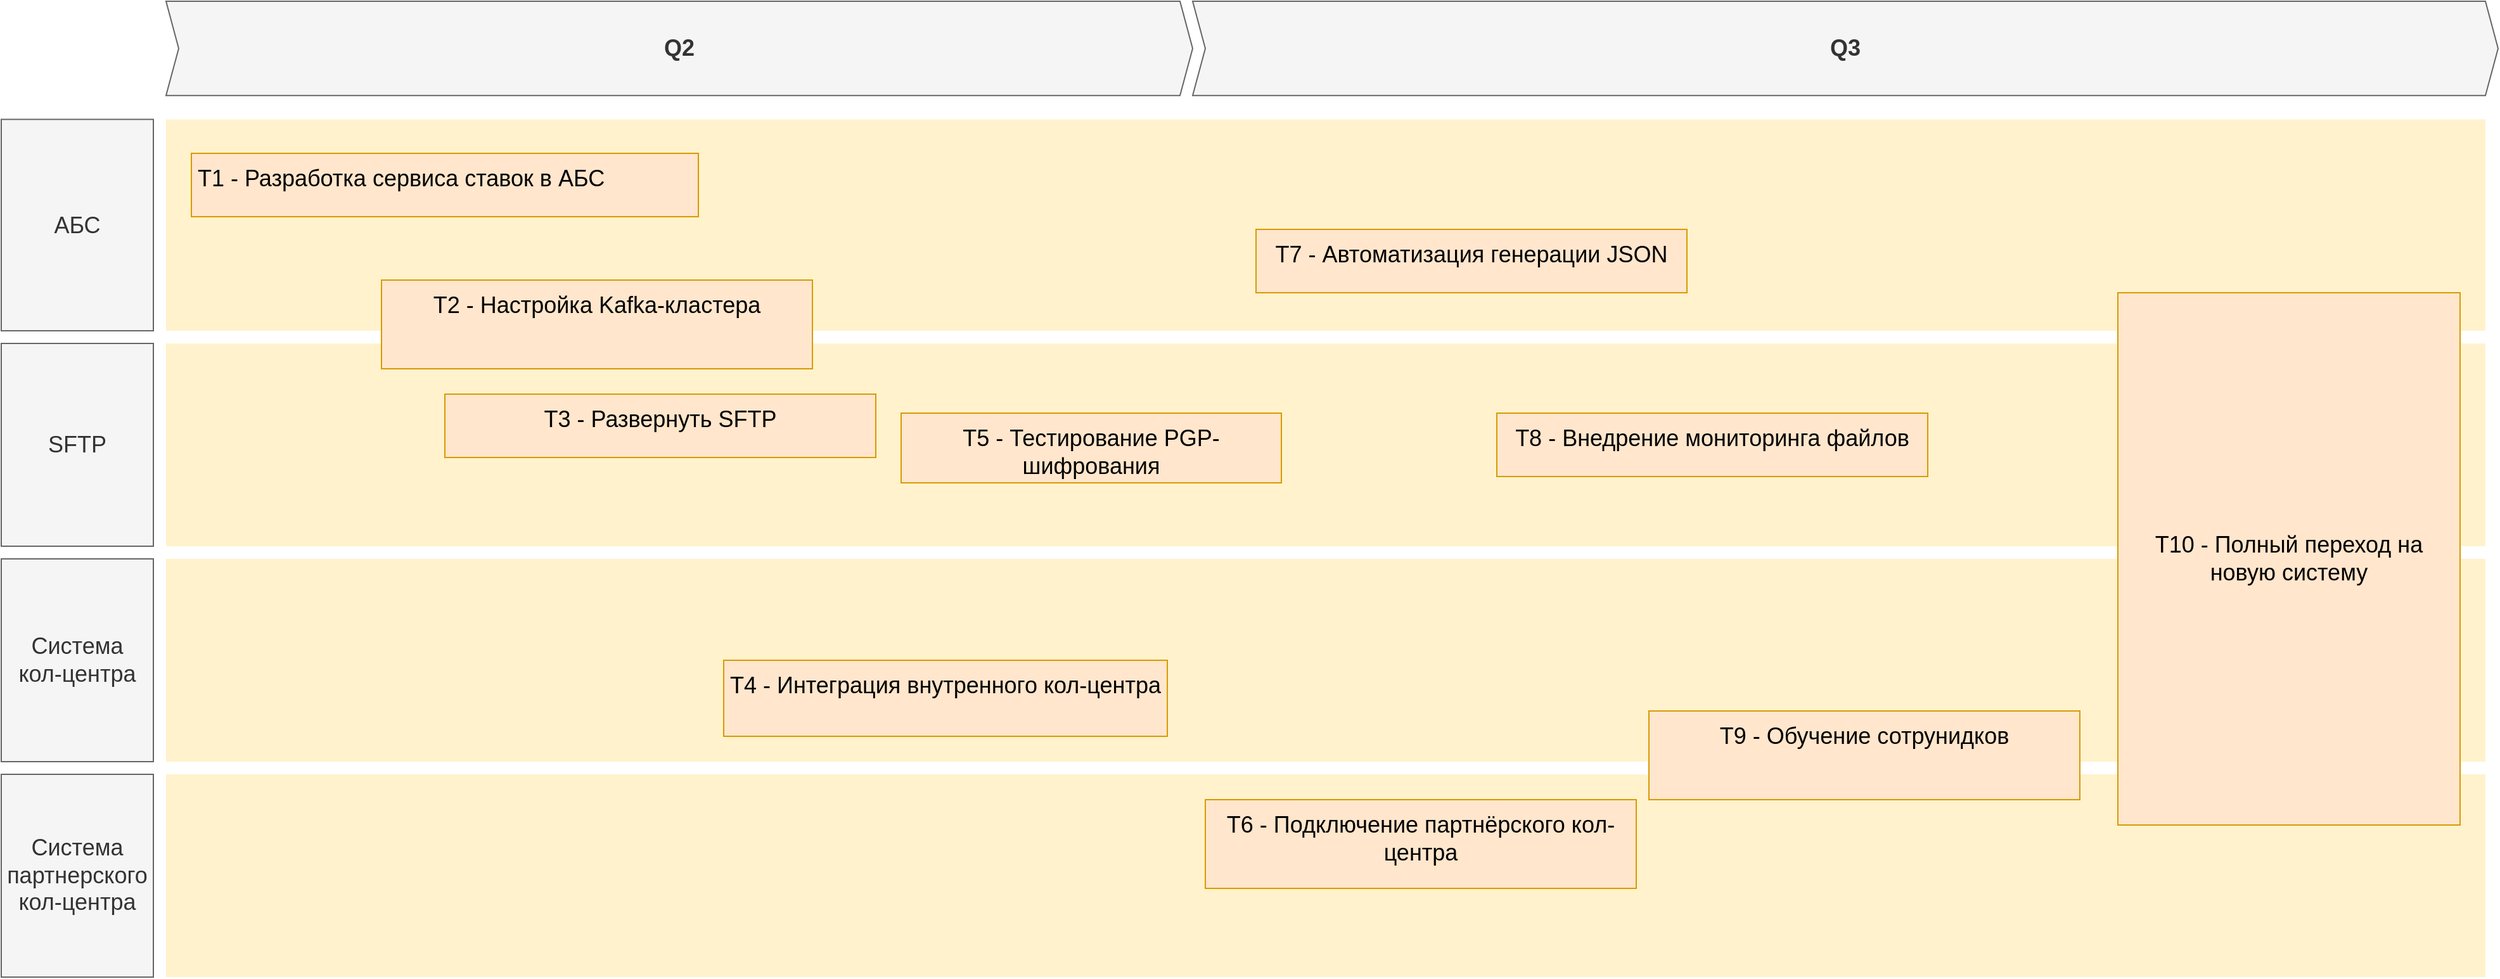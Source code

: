 <mxfile pages="2">
    <diagram id="1zcTAVt1k4KSup7FvAfL" name="Roadmap">
        <mxGraphModel dx="4522" dy="3515" grid="1" gridSize="10" guides="1" tooltips="1" connect="1" arrows="1" fold="1" page="1" pageScale="1" pageWidth="3300" pageHeight="2339" math="0" shadow="0">
            <root>
                <mxCell id="3D7FDG2aXA9G618_Kong-0"/>
                <mxCell id="3D7FDG2aXA9G618_Kong-1" parent="3D7FDG2aXA9G618_Kong-0"/>
                <mxCell id="wGroBH12Sy7-OgBsN0fJ-2" value="" style="shape=rect;fillColor=#fff2cc;strokeColor=none;fontSize=24;html=1;whiteSpace=wrap;align=left;verticalAlign=top;spacing=5;rounded=0;" parent="3D7FDG2aXA9G618_Kong-1" vertex="1">
                    <mxGeometry x="-2500" y="-970" width="1830" height="160" as="geometry"/>
                </mxCell>
                <mxCell id="wGroBH12Sy7-OgBsN0fJ-4" value="" style="shape=rect;fillColor=#fff2cc;strokeColor=none;fontSize=24;html=1;whiteSpace=wrap;align=left;verticalAlign=top;spacing=5;rounded=0;" parent="3D7FDG2aXA9G618_Kong-1" vertex="1">
                    <mxGeometry x="-2500" y="-1146.8" width="1830" height="166.8" as="geometry"/>
                </mxCell>
                <mxCell id="wGroBH12Sy7-OgBsN0fJ-5" value="T1 - Разработка сервиса ставок в АБС" style="shape=rect;fillColor=#ffe6cc;strokeColor=#d79b00;fontSize=18;html=1;whiteSpace=wrap;align=left;verticalAlign=top;spacing=5;rounded=0;" parent="3D7FDG2aXA9G618_Kong-1" vertex="1">
                    <mxGeometry x="-2480" y="-1120" width="400" height="50" as="geometry"/>
                </mxCell>
                <mxCell id="wGroBH12Sy7-OgBsN0fJ-6" value="&lt;span style=&quot;text-align: left;&quot;&gt;T2 - Настройка Kafka-кластера&lt;/span&gt;" style="shape=rect;fillColor=#ffe6cc;strokeColor=#d79b00;fontSize=18;html=1;whiteSpace=wrap;align=center;verticalAlign=top;spacing=5;rounded=0;" parent="3D7FDG2aXA9G618_Kong-1" vertex="1">
                    <mxGeometry x="-2330" y="-1020" width="340" height="70" as="geometry"/>
                </mxCell>
                <mxCell id="wGroBH12Sy7-OgBsN0fJ-7" value="АБС" style="rounded=0;whiteSpace=wrap;html=1;fillColor=#f5f5f5;fontColor=#333333;strokeColor=#666666;fontSize=18;" parent="3D7FDG2aXA9G618_Kong-1" vertex="1">
                    <mxGeometry x="-2630" y="-1146.8" width="120" height="166.8" as="geometry"/>
                </mxCell>
                <mxCell id="wGroBH12Sy7-OgBsN0fJ-8" value="SFTP" style="rounded=0;whiteSpace=wrap;html=1;fillColor=#f5f5f5;fontColor=#333333;strokeColor=#666666;fontSize=18;" parent="3D7FDG2aXA9G618_Kong-1" vertex="1">
                    <mxGeometry x="-2630" y="-970" width="120" height="160" as="geometry"/>
                </mxCell>
                <mxCell id="wGroBH12Sy7-OgBsN0fJ-9" value="Q2" style="shape=step;perimeter=stepPerimeter;whiteSpace=wrap;html=1;fixedSize=1;size=10;fillColor=#f5f5f5;strokeColor=#666666;fontSize=18;fontStyle=1;align=center;rounded=0;fontColor=#333333;" parent="3D7FDG2aXA9G618_Kong-1" vertex="1">
                    <mxGeometry x="-2500" y="-1240" width="810" height="74.4" as="geometry"/>
                </mxCell>
                <mxCell id="wGroBH12Sy7-OgBsN0fJ-15" value="T3 - Развернуть SFTP" style="shape=rect;fillColor=#ffe6cc;strokeColor=#d79b00;fontSize=18;html=1;whiteSpace=wrap;align=center;verticalAlign=top;spacing=5;rounded=0;" parent="3D7FDG2aXA9G618_Kong-1" vertex="1">
                    <mxGeometry x="-2280" y="-930" width="340" height="50" as="geometry"/>
                </mxCell>
                <mxCell id="34cBGiQT39d1p7Qpxl5T-0" value="Система &lt;br&gt;кол-центра" style="rounded=0;whiteSpace=wrap;html=1;fillColor=#f5f5f5;fontColor=#333333;strokeColor=#666666;fontSize=18;" vertex="1" parent="3D7FDG2aXA9G618_Kong-1">
                    <mxGeometry x="-2630" y="-800" width="120" height="160" as="geometry"/>
                </mxCell>
                <mxCell id="34cBGiQT39d1p7Qpxl5T-1" value="Система партнерского&lt;br&gt;кол-центра" style="rounded=0;whiteSpace=wrap;html=1;fillColor=#f5f5f5;fontColor=#333333;strokeColor=#666666;fontSize=18;" vertex="1" parent="3D7FDG2aXA9G618_Kong-1">
                    <mxGeometry x="-2630" y="-630" width="120" height="160" as="geometry"/>
                </mxCell>
                <mxCell id="34cBGiQT39d1p7Qpxl5T-2" value="" style="shape=rect;fillColor=#fff2cc;strokeColor=none;fontSize=24;html=1;whiteSpace=wrap;align=left;verticalAlign=top;spacing=5;rounded=0;" vertex="1" parent="3D7FDG2aXA9G618_Kong-1">
                    <mxGeometry x="-2500" y="-800" width="1830" height="160" as="geometry"/>
                </mxCell>
                <mxCell id="34cBGiQT39d1p7Qpxl5T-3" value="" style="shape=rect;fillColor=#fff2cc;strokeColor=none;fontSize=24;html=1;whiteSpace=wrap;align=left;verticalAlign=top;spacing=5;rounded=0;" vertex="1" parent="3D7FDG2aXA9G618_Kong-1">
                    <mxGeometry x="-2500" y="-630" width="1830" height="160" as="geometry"/>
                </mxCell>
                <mxCell id="wGroBH12Sy7-OgBsN0fJ-11" value="T4 - Интеграция внутренного кол-центра" style="shape=rect;fillColor=#ffe6cc;strokeColor=#d79b00;fontSize=18;html=1;whiteSpace=wrap;align=center;verticalAlign=top;spacing=5;rounded=0;" parent="3D7FDG2aXA9G618_Kong-1" vertex="1">
                    <mxGeometry x="-2060" y="-720" width="350" height="60" as="geometry"/>
                </mxCell>
                <mxCell id="34cBGiQT39d1p7Qpxl5T-4" value="T5 - Тестирование PGP-шифрования" style="shape=rect;fillColor=#ffe6cc;strokeColor=#d79b00;fontSize=18;html=1;whiteSpace=wrap;align=center;verticalAlign=top;spacing=5;rounded=0;" vertex="1" parent="3D7FDG2aXA9G618_Kong-1">
                    <mxGeometry x="-1920" y="-915" width="300" height="55" as="geometry"/>
                </mxCell>
                <mxCell id="34cBGiQT39d1p7Qpxl5T-5" value="Q3" style="shape=step;perimeter=stepPerimeter;whiteSpace=wrap;html=1;fixedSize=1;size=10;fillColor=#f5f5f5;strokeColor=#666666;fontSize=18;fontStyle=1;align=center;rounded=0;fontColor=#333333;" vertex="1" parent="3D7FDG2aXA9G618_Kong-1">
                    <mxGeometry x="-1690" y="-1240" width="1030" height="74.4" as="geometry"/>
                </mxCell>
                <mxCell id="34cBGiQT39d1p7Qpxl5T-7" value="&lt;span style=&quot;text-align: left;&quot;&gt;T7 - Автоматизация генерации JSON&lt;/span&gt;" style="shape=rect;fillColor=#ffe6cc;strokeColor=#d79b00;fontSize=18;html=1;whiteSpace=wrap;align=center;verticalAlign=top;spacing=5;rounded=0;" vertex="1" parent="3D7FDG2aXA9G618_Kong-1">
                    <mxGeometry x="-1640" y="-1060" width="340" height="50" as="geometry"/>
                </mxCell>
                <mxCell id="34cBGiQT39d1p7Qpxl5T-9" value="&lt;span style=&quot;text-align: left;&quot;&gt;T6 - Подключение партнёрского кол-центра&lt;/span&gt;" style="shape=rect;fillColor=#ffe6cc;strokeColor=#d79b00;fontSize=18;html=1;whiteSpace=wrap;align=center;verticalAlign=top;spacing=5;rounded=0;" vertex="1" parent="3D7FDG2aXA9G618_Kong-1">
                    <mxGeometry x="-1680" y="-610" width="340" height="70" as="geometry"/>
                </mxCell>
                <mxCell id="Wqusmt_viRLANUJuVAZs-0" value="&lt;span style=&quot;text-align: left;&quot;&gt;T8 - Внедрение мониторинга файлов&lt;/span&gt;" style="shape=rect;fillColor=#ffe6cc;strokeColor=#d79b00;fontSize=18;html=1;whiteSpace=wrap;align=center;verticalAlign=top;spacing=5;rounded=0;" vertex="1" parent="3D7FDG2aXA9G618_Kong-1">
                    <mxGeometry x="-1450" y="-915" width="340" height="50" as="geometry"/>
                </mxCell>
                <mxCell id="Wqusmt_viRLANUJuVAZs-1" value="&lt;span style=&quot;text-align: left;&quot;&gt;T9 - Обучение сотрунидков&lt;/span&gt;" style="shape=rect;fillColor=#ffe6cc;strokeColor=#d79b00;fontSize=18;html=1;whiteSpace=wrap;align=center;verticalAlign=top;spacing=5;rounded=0;" vertex="1" parent="3D7FDG2aXA9G618_Kong-1">
                    <mxGeometry x="-1330" y="-680" width="340" height="70" as="geometry"/>
                </mxCell>
                <mxCell id="Wqusmt_viRLANUJuVAZs-2" value="&lt;span style=&quot;text-align: left;&quot;&gt;T10 - Полный переход на новую систему&lt;/span&gt;" style="shape=rect;fillColor=#ffe6cc;strokeColor=#d79b00;fontSize=18;html=1;whiteSpace=wrap;align=center;verticalAlign=middle;spacing=5;rounded=0;" vertex="1" parent="3D7FDG2aXA9G618_Kong-1">
                    <mxGeometry x="-960" y="-1010" width="270" height="420" as="geometry"/>
                </mxCell>
            </root>
        </mxGraphModel>
    </diagram>
    <diagram id="6faDem5PxRRIMGQd80wj" name="Roadmap_change">
        <mxGraphModel dx="4411" dy="3408" grid="1" gridSize="10" guides="1" tooltips="1" connect="1" arrows="1" fold="1" page="1" pageScale="1" pageWidth="3300" pageHeight="2339" math="0" shadow="0">
            <root>
                <mxCell id="0"/>
                <mxCell id="1" parent="0"/>
                <mxCell id="QlwB00z0-otb056kdUWZ-19" value="" style="shape=rect;fillColor=#fff2cc;strokeColor=none;fontSize=24;html=1;whiteSpace=wrap;align=left;verticalAlign=top;spacing=5;rounded=0;" parent="1" vertex="1">
                    <mxGeometry x="-2500" y="-530" width="1620" height="190" as="geometry"/>
                </mxCell>
                <mxCell id="QlwB00z0-otb056kdUWZ-18" value="" style="shape=rect;fillColor=#fff2cc;strokeColor=none;fontSize=24;html=1;whiteSpace=wrap;align=left;verticalAlign=top;spacing=5;rounded=0;" parent="1" vertex="1">
                    <mxGeometry x="-2500" y="-730" width="1620" height="180" as="geometry"/>
                </mxCell>
                <mxCell id="QlwB00z0-otb056kdUWZ-17" value="" style="shape=rect;fillColor=#fff2cc;strokeColor=none;fontSize=24;html=1;whiteSpace=wrap;align=left;verticalAlign=top;spacing=5;rounded=0;" parent="1" vertex="1">
                    <mxGeometry x="-2500" y="-930" width="1610" height="180" as="geometry"/>
                </mxCell>
                <mxCell id="QlwB00z0-otb056kdUWZ-3" value="" style="shape=rect;fillColor=#fff2cc;strokeColor=none;fontSize=24;html=1;whiteSpace=wrap;align=left;verticalAlign=top;spacing=5;rounded=0;" parent="1" vertex="1">
                    <mxGeometry x="-2500" y="-1146.8" width="1610" height="196.8" as="geometry"/>
                </mxCell>
                <mxCell id="QlwB00z0-otb056kdUWZ-4" value="T1 - API сервиса интеграции депозитов АБС" style="shape=rect;fillColor=#ffe6cc;strokeColor=#d79b00;fontSize=18;html=1;whiteSpace=wrap;align=left;verticalAlign=top;spacing=5;rounded=0;" parent="1" vertex="1">
                    <mxGeometry x="-2480" y="-1120" width="390" height="50" as="geometry"/>
                </mxCell>
                <mxCell id="QlwB00z0-otb056kdUWZ-5" value="T2 - Передача файлов на SFTP-сервер" style="shape=rect;fillColor=#ffe6cc;strokeColor=#d79b00;fontSize=18;html=1;whiteSpace=wrap;align=center;verticalAlign=top;spacing=5;rounded=0;" parent="1" vertex="1">
                    <mxGeometry x="-2120" y="-1040" width="550" height="60" as="geometry"/>
                </mxCell>
                <mxCell id="QlwB00z0-otb056kdUWZ-6" value="АБС&lt;div&gt;Сервис интеграции депозитов&lt;/div&gt;" style="rounded=0;whiteSpace=wrap;html=1;fillColor=#f5f5f5;fontColor=#333333;strokeColor=#666666;fontSize=18;" parent="1" vertex="1">
                    <mxGeometry x="-2630" y="-1146.8" width="120" height="196.8" as="geometry"/>
                </mxCell>
                <mxCell id="QlwB00z0-otb056kdUWZ-7" value="SFTP" style="rounded=0;whiteSpace=wrap;html=1;fillColor=#f5f5f5;fontColor=#333333;strokeColor=#666666;fontSize=18;" parent="1" vertex="1">
                    <mxGeometry x="-2630" y="-930" width="120" height="180" as="geometry"/>
                </mxCell>
                <mxCell id="QlwB00z0-otb056kdUWZ-8" value="Q2" style="shape=step;perimeter=stepPerimeter;whiteSpace=wrap;html=1;fixedSize=1;size=10;fillColor=#f5f5f5;strokeColor=#666666;fontSize=18;fontStyle=1;align=center;rounded=0;fontColor=#333333;" parent="1" vertex="1">
                    <mxGeometry x="-2500" y="-1240" width="1610" height="74.4" as="geometry"/>
                </mxCell>
                <mxCell id="QlwB00z0-otb056kdUWZ-11" value="T5 - Вывод ставок пользователю системы колл-центра" style="shape=rect;fillColor=#ffe6cc;strokeColor=#d79b00;fontSize=18;html=1;whiteSpace=wrap;align=center;verticalAlign=top;spacing=5;rounded=0;" parent="1" vertex="1">
                    <mxGeometry x="-1860" y="-640" width="940" height="50" as="geometry"/>
                </mxCell>
                <mxCell id="QlwB00z0-otb056kdUWZ-12" value="T4 - Получение ставок через API интеграции АБС" style="shape=rect;fillColor=#ffe6cc;strokeColor=#d79b00;fontSize=18;html=1;whiteSpace=wrap;align=center;verticalAlign=top;spacing=5;rounded=0;" parent="1" vertex="1">
                    <mxGeometry x="-2060" y="-720" width="480" height="60" as="geometry"/>
                </mxCell>
                <mxCell id="QlwB00z0-otb056kdUWZ-13" value="T6 - Получение файлов с SFTP для операторов партнера" style="shape=rect;fillColor=#ffe6cc;strokeColor=#d79b00;fontSize=18;html=1;whiteSpace=wrap;align=center;verticalAlign=top;spacing=5;rounded=0;" parent="1" vertex="1">
                    <mxGeometry x="-1560" y="-470" width="640" height="50" as="geometry"/>
                </mxCell>
                <mxCell id="QlwB00z0-otb056kdUWZ-14" value="Система колл-центра" style="rounded=0;whiteSpace=wrap;html=1;fillColor=#f5f5f5;fontColor=#333333;strokeColor=#666666;fontSize=18;" parent="1" vertex="1">
                    <mxGeometry x="-2630" y="-730" width="120" height="180" as="geometry"/>
                </mxCell>
                <mxCell id="QlwB00z0-otb056kdUWZ-15" value="Система&amp;nbsp; партнерского колл-центра" style="rounded=0;whiteSpace=wrap;html=1;fillColor=#f5f5f5;fontColor=#333333;strokeColor=#666666;fontSize=18;" parent="1" vertex="1">
                    <mxGeometry x="-2630" y="-530" width="120" height="190" as="geometry"/>
                </mxCell>
                <mxCell id="QlwB00z0-otb056kdUWZ-16" value="T3 - Развернуть SFTP сервер" style="shape=rect;fillColor=#ffe6cc;strokeColor=#d79b00;fontSize=18;html=1;whiteSpace=wrap;align=center;verticalAlign=top;spacing=5;rounded=0;" parent="1" vertex="1">
                    <mxGeometry x="-2400" y="-910" width="280" height="60" as="geometry"/>
                </mxCell>
            </root>
        </mxGraphModel>
    </diagram>
</mxfile>